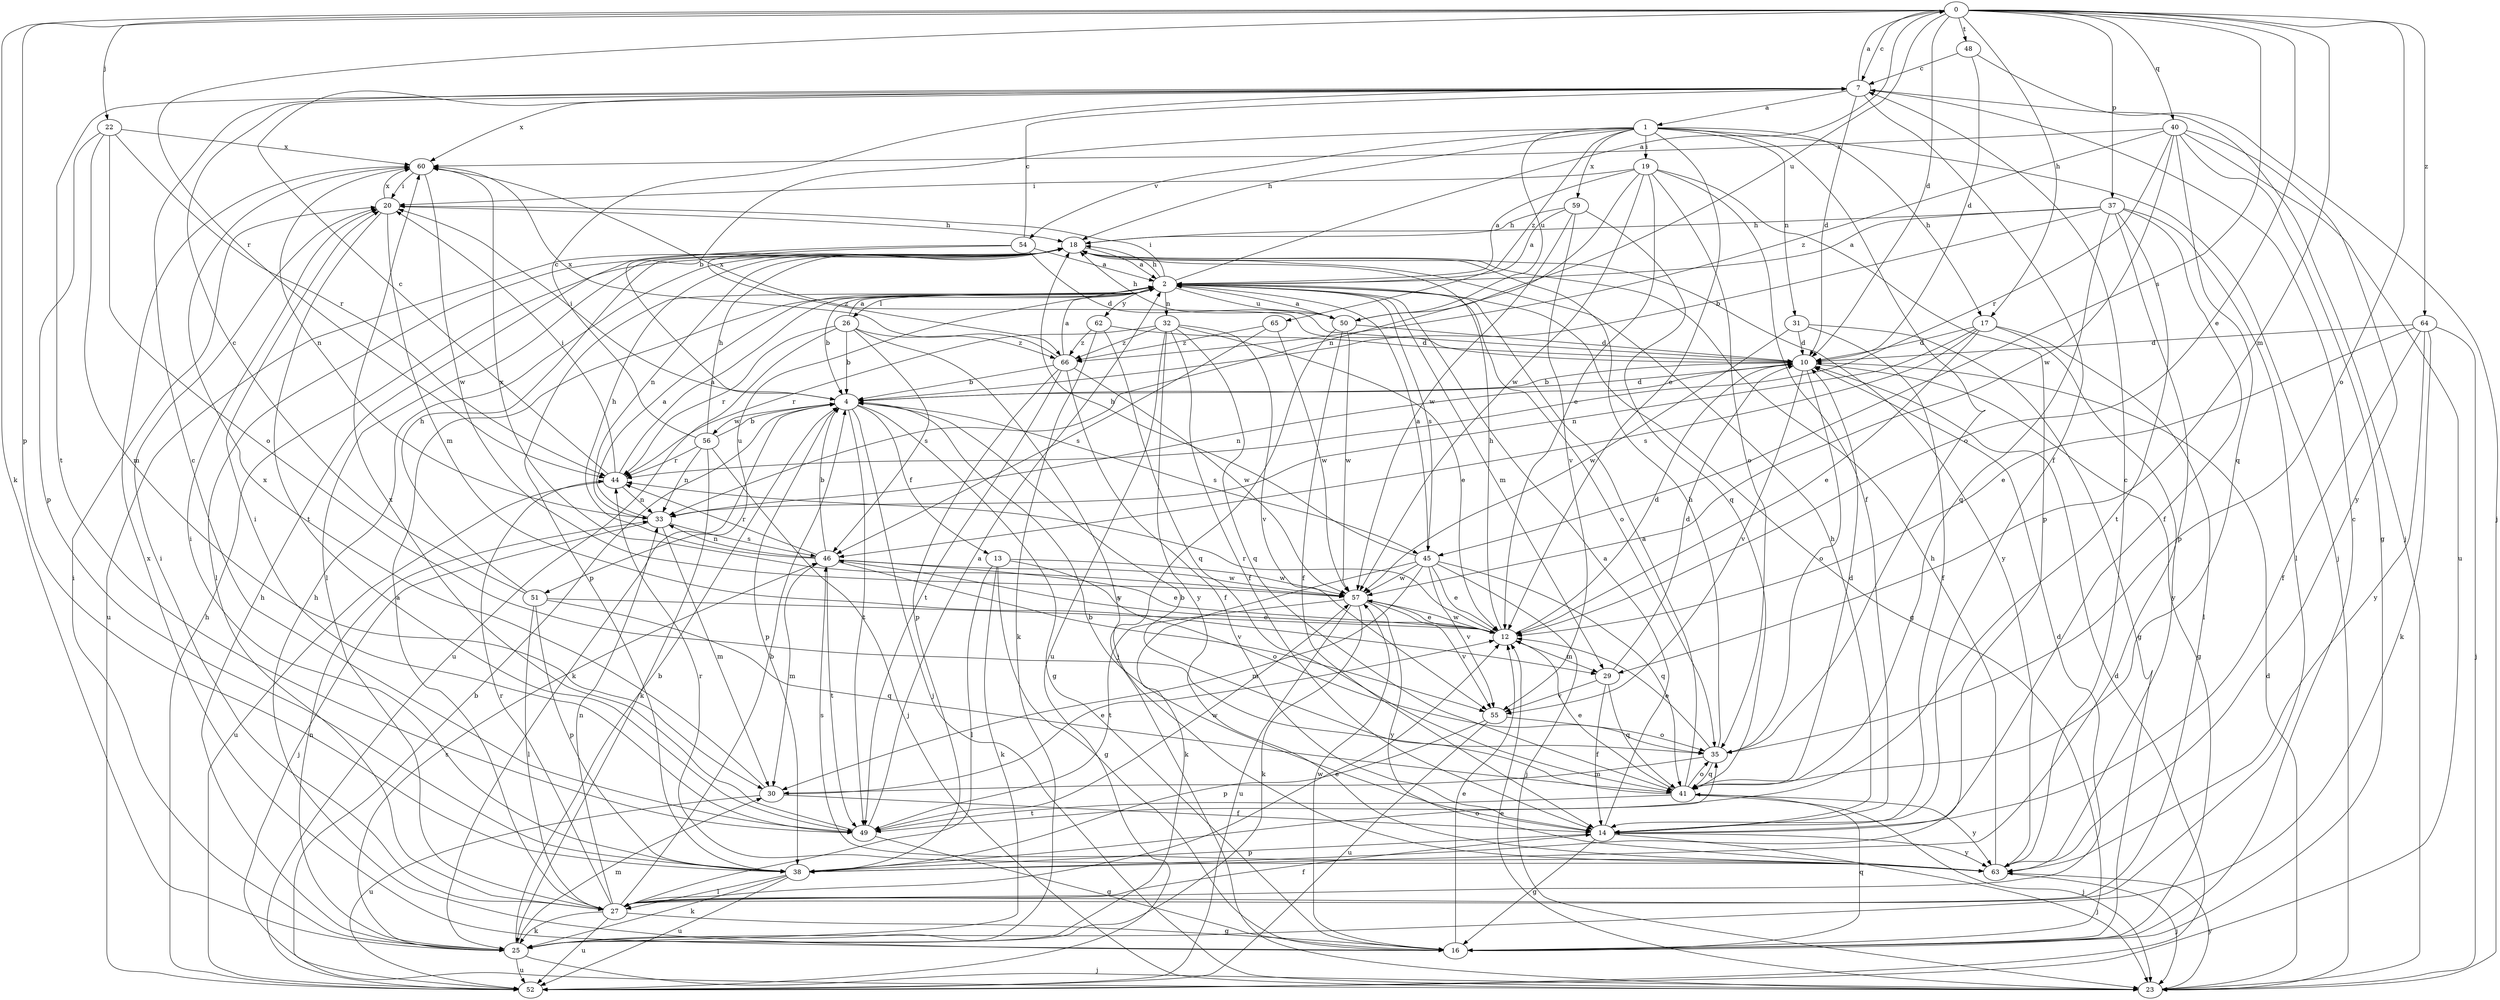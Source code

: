strict digraph  {
0;
1;
2;
4;
7;
10;
12;
13;
14;
16;
17;
18;
19;
20;
22;
23;
25;
26;
27;
29;
30;
31;
32;
33;
35;
37;
38;
40;
41;
44;
45;
46;
48;
49;
50;
51;
52;
54;
55;
56;
57;
59;
60;
62;
63;
64;
65;
66;
0 -> 7  [label=c];
0 -> 10  [label=d];
0 -> 12  [label=e];
0 -> 17  [label=h];
0 -> 22  [label=j];
0 -> 25  [label=k];
0 -> 29  [label=m];
0 -> 35  [label=o];
0 -> 37  [label=p];
0 -> 38  [label=p];
0 -> 40  [label=q];
0 -> 44  [label=r];
0 -> 45  [label=s];
0 -> 48  [label=t];
0 -> 50  [label=u];
0 -> 64  [label=z];
1 -> 4  [label=b];
1 -> 12  [label=e];
1 -> 17  [label=h];
1 -> 18  [label=h];
1 -> 19  [label=i];
1 -> 23  [label=j];
1 -> 31  [label=n];
1 -> 35  [label=o];
1 -> 50  [label=u];
1 -> 54  [label=v];
1 -> 59  [label=x];
1 -> 65  [label=z];
2 -> 0  [label=a];
2 -> 4  [label=b];
2 -> 16  [label=g];
2 -> 18  [label=h];
2 -> 20  [label=i];
2 -> 26  [label=l];
2 -> 29  [label=m];
2 -> 32  [label=n];
2 -> 35  [label=o];
2 -> 38  [label=p];
2 -> 45  [label=s];
2 -> 50  [label=u];
2 -> 51  [label=u];
2 -> 62  [label=y];
4 -> 10  [label=d];
4 -> 13  [label=f];
4 -> 16  [label=g];
4 -> 20  [label=i];
4 -> 23  [label=j];
4 -> 25  [label=k];
4 -> 38  [label=p];
4 -> 45  [label=s];
4 -> 49  [label=t];
4 -> 56  [label=w];
7 -> 0  [label=a];
7 -> 1  [label=a];
7 -> 10  [label=d];
7 -> 14  [label=f];
7 -> 23  [label=j];
7 -> 49  [label=t];
7 -> 60  [label=x];
10 -> 4  [label=b];
10 -> 16  [label=g];
10 -> 33  [label=n];
10 -> 35  [label=o];
10 -> 55  [label=v];
10 -> 60  [label=x];
12 -> 10  [label=d];
12 -> 18  [label=h];
12 -> 29  [label=m];
12 -> 44  [label=r];
12 -> 46  [label=s];
12 -> 57  [label=w];
13 -> 16  [label=g];
13 -> 25  [label=k];
13 -> 27  [label=l];
13 -> 35  [label=o];
13 -> 57  [label=w];
14 -> 2  [label=a];
14 -> 4  [label=b];
14 -> 16  [label=g];
14 -> 18  [label=h];
14 -> 23  [label=j];
14 -> 38  [label=p];
14 -> 63  [label=y];
16 -> 7  [label=c];
16 -> 12  [label=e];
16 -> 18  [label=h];
16 -> 41  [label=q];
16 -> 57  [label=w];
16 -> 60  [label=x];
17 -> 10  [label=d];
17 -> 12  [label=e];
17 -> 27  [label=l];
17 -> 33  [label=n];
17 -> 46  [label=s];
17 -> 63  [label=y];
18 -> 2  [label=a];
18 -> 27  [label=l];
18 -> 33  [label=n];
18 -> 52  [label=u];
18 -> 63  [label=y];
19 -> 2  [label=a];
19 -> 12  [label=e];
19 -> 14  [label=f];
19 -> 20  [label=i];
19 -> 33  [label=n];
19 -> 35  [label=o];
19 -> 38  [label=p];
19 -> 57  [label=w];
20 -> 18  [label=h];
20 -> 29  [label=m];
20 -> 49  [label=t];
20 -> 60  [label=x];
22 -> 30  [label=m];
22 -> 35  [label=o];
22 -> 38  [label=p];
22 -> 44  [label=r];
22 -> 60  [label=x];
23 -> 10  [label=d];
23 -> 12  [label=e];
23 -> 63  [label=y];
25 -> 4  [label=b];
25 -> 18  [label=h];
25 -> 20  [label=i];
25 -> 23  [label=j];
25 -> 30  [label=m];
25 -> 33  [label=n];
25 -> 46  [label=s];
25 -> 52  [label=u];
26 -> 2  [label=a];
26 -> 4  [label=b];
26 -> 44  [label=r];
26 -> 46  [label=s];
26 -> 52  [label=u];
26 -> 63  [label=y];
26 -> 66  [label=z];
27 -> 2  [label=a];
27 -> 4  [label=b];
27 -> 10  [label=d];
27 -> 12  [label=e];
27 -> 14  [label=f];
27 -> 16  [label=g];
27 -> 20  [label=i];
27 -> 25  [label=k];
27 -> 33  [label=n];
27 -> 44  [label=r];
27 -> 52  [label=u];
29 -> 10  [label=d];
29 -> 14  [label=f];
29 -> 41  [label=q];
29 -> 55  [label=v];
30 -> 12  [label=e];
30 -> 14  [label=f];
30 -> 52  [label=u];
30 -> 60  [label=x];
31 -> 10  [label=d];
31 -> 14  [label=f];
31 -> 16  [label=g];
31 -> 57  [label=w];
32 -> 12  [label=e];
32 -> 14  [label=f];
32 -> 41  [label=q];
32 -> 44  [label=r];
32 -> 52  [label=u];
32 -> 55  [label=v];
32 -> 63  [label=y];
32 -> 66  [label=z];
33 -> 2  [label=a];
33 -> 23  [label=j];
33 -> 30  [label=m];
33 -> 46  [label=s];
35 -> 12  [label=e];
35 -> 18  [label=h];
35 -> 30  [label=m];
35 -> 41  [label=q];
37 -> 2  [label=a];
37 -> 4  [label=b];
37 -> 14  [label=f];
37 -> 18  [label=h];
37 -> 27  [label=l];
37 -> 38  [label=p];
37 -> 41  [label=q];
37 -> 49  [label=t];
38 -> 20  [label=i];
38 -> 25  [label=k];
38 -> 27  [label=l];
38 -> 35  [label=o];
38 -> 52  [label=u];
40 -> 16  [label=g];
40 -> 41  [label=q];
40 -> 44  [label=r];
40 -> 52  [label=u];
40 -> 57  [label=w];
40 -> 60  [label=x];
40 -> 63  [label=y];
40 -> 66  [label=z];
41 -> 2  [label=a];
41 -> 4  [label=b];
41 -> 10  [label=d];
41 -> 12  [label=e];
41 -> 23  [label=j];
41 -> 35  [label=o];
41 -> 49  [label=t];
41 -> 63  [label=y];
44 -> 2  [label=a];
44 -> 7  [label=c];
44 -> 20  [label=i];
44 -> 33  [label=n];
44 -> 52  [label=u];
45 -> 2  [label=a];
45 -> 12  [label=e];
45 -> 18  [label=h];
45 -> 23  [label=j];
45 -> 25  [label=k];
45 -> 30  [label=m];
45 -> 41  [label=q];
45 -> 55  [label=v];
45 -> 57  [label=w];
46 -> 4  [label=b];
46 -> 12  [label=e];
46 -> 18  [label=h];
46 -> 30  [label=m];
46 -> 33  [label=n];
46 -> 44  [label=r];
46 -> 49  [label=t];
46 -> 55  [label=v];
46 -> 57  [label=w];
48 -> 7  [label=c];
48 -> 10  [label=d];
48 -> 23  [label=j];
49 -> 2  [label=a];
49 -> 7  [label=c];
49 -> 16  [label=g];
49 -> 20  [label=i];
49 -> 57  [label=w];
49 -> 60  [label=x];
50 -> 2  [label=a];
50 -> 10  [label=d];
50 -> 14  [label=f];
50 -> 18  [label=h];
50 -> 23  [label=j];
50 -> 57  [label=w];
51 -> 7  [label=c];
51 -> 12  [label=e];
51 -> 18  [label=h];
51 -> 27  [label=l];
51 -> 38  [label=p];
51 -> 41  [label=q];
52 -> 4  [label=b];
52 -> 10  [label=d];
52 -> 18  [label=h];
54 -> 2  [label=a];
54 -> 7  [label=c];
54 -> 10  [label=d];
54 -> 27  [label=l];
54 -> 66  [label=z];
55 -> 35  [label=o];
55 -> 38  [label=p];
55 -> 52  [label=u];
56 -> 4  [label=b];
56 -> 7  [label=c];
56 -> 18  [label=h];
56 -> 23  [label=j];
56 -> 25  [label=k];
56 -> 33  [label=n];
56 -> 44  [label=r];
57 -> 12  [label=e];
57 -> 25  [label=k];
57 -> 49  [label=t];
57 -> 52  [label=u];
57 -> 55  [label=v];
57 -> 60  [label=x];
57 -> 63  [label=y];
59 -> 2  [label=a];
59 -> 18  [label=h];
59 -> 41  [label=q];
59 -> 55  [label=v];
59 -> 57  [label=w];
60 -> 20  [label=i];
60 -> 33  [label=n];
60 -> 57  [label=w];
62 -> 10  [label=d];
62 -> 25  [label=k];
62 -> 41  [label=q];
62 -> 66  [label=z];
63 -> 7  [label=c];
63 -> 18  [label=h];
63 -> 23  [label=j];
63 -> 44  [label=r];
63 -> 46  [label=s];
64 -> 10  [label=d];
64 -> 12  [label=e];
64 -> 14  [label=f];
64 -> 23  [label=j];
64 -> 25  [label=k];
64 -> 63  [label=y];
65 -> 46  [label=s];
65 -> 57  [label=w];
65 -> 66  [label=z];
66 -> 2  [label=a];
66 -> 4  [label=b];
66 -> 14  [label=f];
66 -> 38  [label=p];
66 -> 49  [label=t];
66 -> 57  [label=w];
66 -> 60  [label=x];
}
